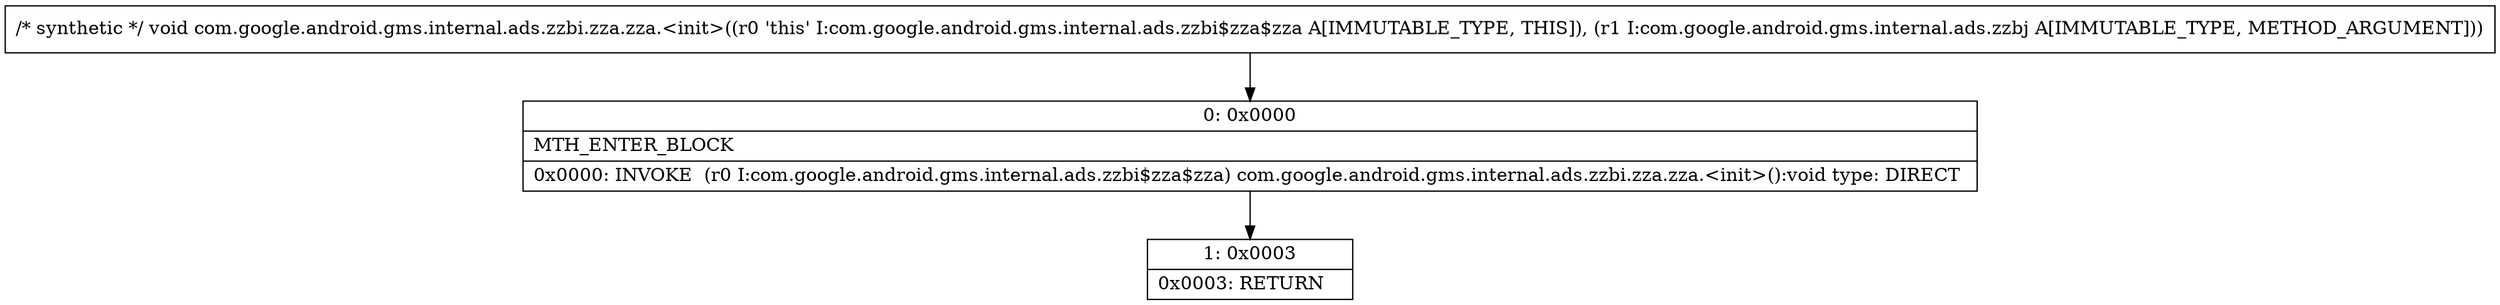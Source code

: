 digraph "CFG forcom.google.android.gms.internal.ads.zzbi.zza.zza.\<init\>(Lcom\/google\/android\/gms\/internal\/ads\/zzbj;)V" {
Node_0 [shape=record,label="{0\:\ 0x0000|MTH_ENTER_BLOCK\l|0x0000: INVOKE  (r0 I:com.google.android.gms.internal.ads.zzbi$zza$zza) com.google.android.gms.internal.ads.zzbi.zza.zza.\<init\>():void type: DIRECT \l}"];
Node_1 [shape=record,label="{1\:\ 0x0003|0x0003: RETURN   \l}"];
MethodNode[shape=record,label="{\/* synthetic *\/ void com.google.android.gms.internal.ads.zzbi.zza.zza.\<init\>((r0 'this' I:com.google.android.gms.internal.ads.zzbi$zza$zza A[IMMUTABLE_TYPE, THIS]), (r1 I:com.google.android.gms.internal.ads.zzbj A[IMMUTABLE_TYPE, METHOD_ARGUMENT])) }"];
MethodNode -> Node_0;
Node_0 -> Node_1;
}

